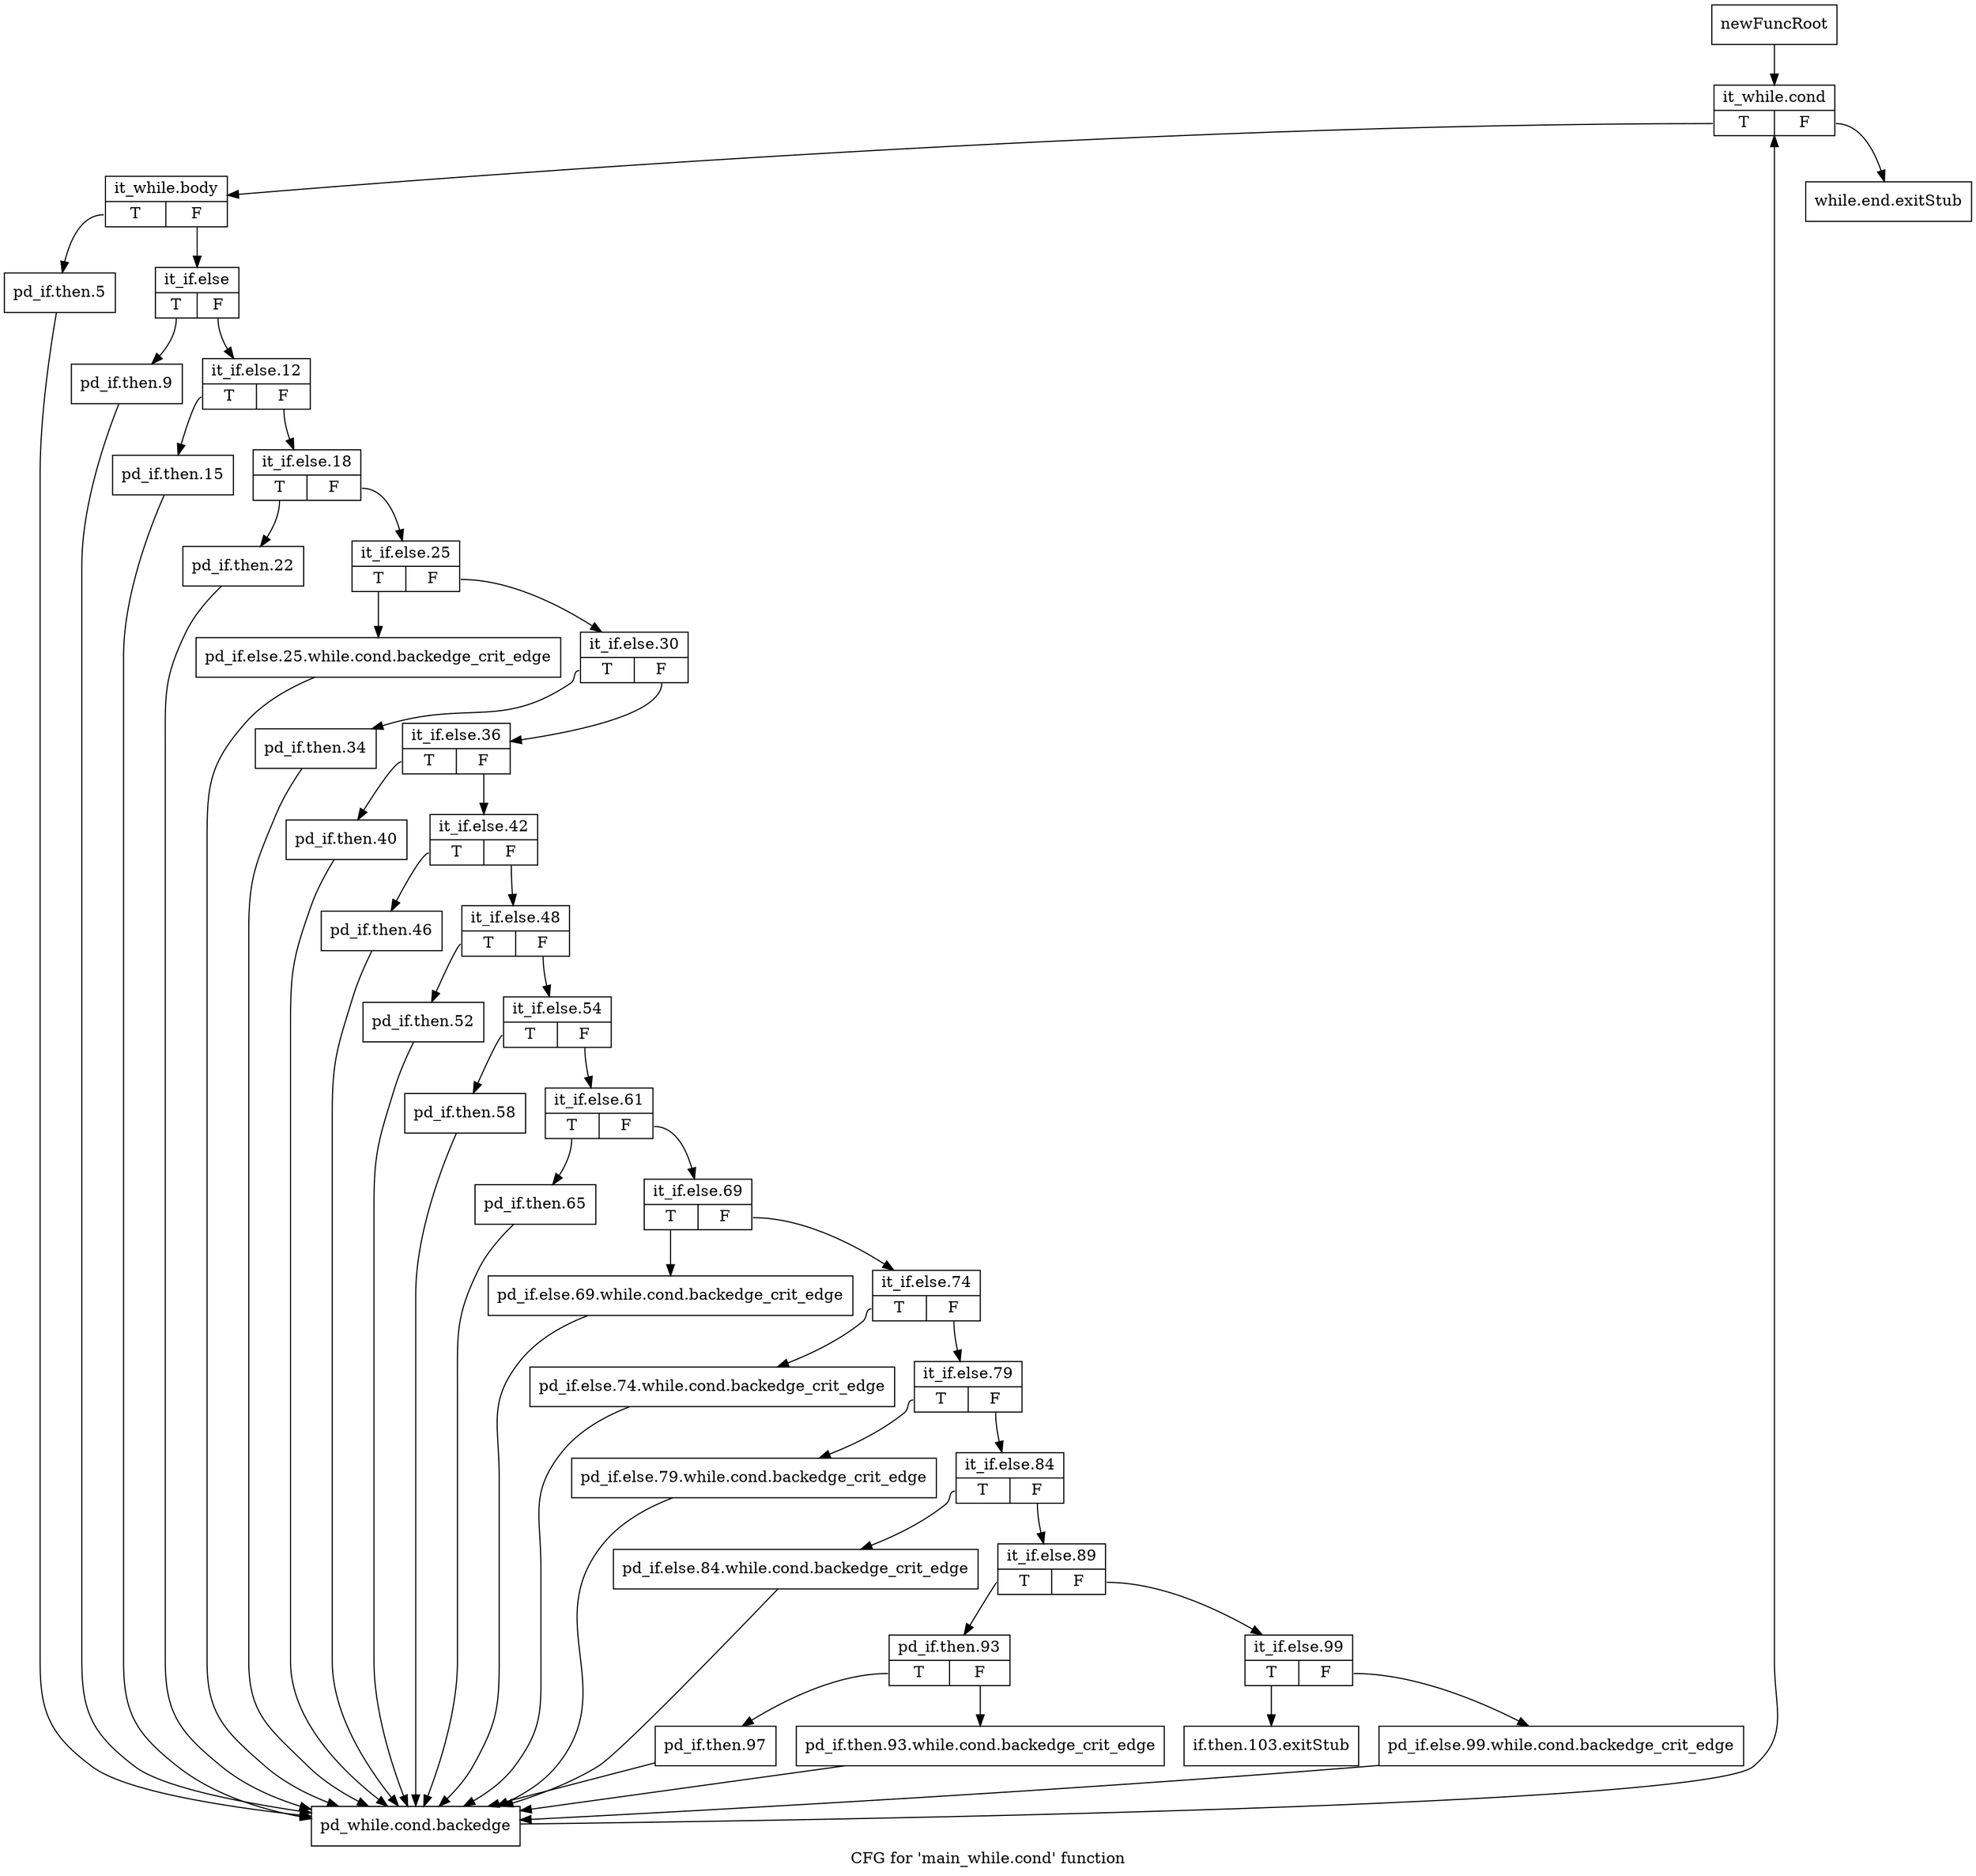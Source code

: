 digraph "CFG for 'main_while.cond' function" {
	label="CFG for 'main_while.cond' function";

	Node0x31366b0 [shape=record,label="{newFuncRoot}"];
	Node0x31366b0 -> Node0x31367a0;
	Node0x3136700 [shape=record,label="{while.end.exitStub}"];
	Node0x3136750 [shape=record,label="{if.then.103.exitStub}"];
	Node0x31367a0 [shape=record,label="{it_while.cond|{<s0>T|<s1>F}}"];
	Node0x31367a0:s0 -> Node0x31367f0;
	Node0x31367a0:s1 -> Node0x3136700;
	Node0x31367f0 [shape=record,label="{it_while.body|{<s0>T|<s1>F}}"];
	Node0x31367f0:s0 -> Node0x31372e0;
	Node0x31367f0:s1 -> Node0x3136840;
	Node0x3136840 [shape=record,label="{it_if.else|{<s0>T|<s1>F}}"];
	Node0x3136840:s0 -> Node0x3137290;
	Node0x3136840:s1 -> Node0x3136890;
	Node0x3136890 [shape=record,label="{it_if.else.12|{<s0>T|<s1>F}}"];
	Node0x3136890:s0 -> Node0x3137240;
	Node0x3136890:s1 -> Node0x31368e0;
	Node0x31368e0 [shape=record,label="{it_if.else.18|{<s0>T|<s1>F}}"];
	Node0x31368e0:s0 -> Node0x31371f0;
	Node0x31368e0:s1 -> Node0x3136930;
	Node0x3136930 [shape=record,label="{it_if.else.25|{<s0>T|<s1>F}}"];
	Node0x3136930:s0 -> Node0x31371a0;
	Node0x3136930:s1 -> Node0x3136980;
	Node0x3136980 [shape=record,label="{it_if.else.30|{<s0>T|<s1>F}}"];
	Node0x3136980:s0 -> Node0x3137150;
	Node0x3136980:s1 -> Node0x31369d0;
	Node0x31369d0 [shape=record,label="{it_if.else.36|{<s0>T|<s1>F}}"];
	Node0x31369d0:s0 -> Node0x3137100;
	Node0x31369d0:s1 -> Node0x3136a20;
	Node0x3136a20 [shape=record,label="{it_if.else.42|{<s0>T|<s1>F}}"];
	Node0x3136a20:s0 -> Node0x31370b0;
	Node0x3136a20:s1 -> Node0x3136a70;
	Node0x3136a70 [shape=record,label="{it_if.else.48|{<s0>T|<s1>F}}"];
	Node0x3136a70:s0 -> Node0x3137060;
	Node0x3136a70:s1 -> Node0x3136ac0;
	Node0x3136ac0 [shape=record,label="{it_if.else.54|{<s0>T|<s1>F}}"];
	Node0x3136ac0:s0 -> Node0x3137010;
	Node0x3136ac0:s1 -> Node0x3136b10;
	Node0x3136b10 [shape=record,label="{it_if.else.61|{<s0>T|<s1>F}}"];
	Node0x3136b10:s0 -> Node0x3136fc0;
	Node0x3136b10:s1 -> Node0x3136b60;
	Node0x3136b60 [shape=record,label="{it_if.else.69|{<s0>T|<s1>F}}"];
	Node0x3136b60:s0 -> Node0x3136f70;
	Node0x3136b60:s1 -> Node0x3136bb0;
	Node0x3136bb0 [shape=record,label="{it_if.else.74|{<s0>T|<s1>F}}"];
	Node0x3136bb0:s0 -> Node0x3136f20;
	Node0x3136bb0:s1 -> Node0x3136c00;
	Node0x3136c00 [shape=record,label="{it_if.else.79|{<s0>T|<s1>F}}"];
	Node0x3136c00:s0 -> Node0x3136ed0;
	Node0x3136c00:s1 -> Node0x3136c50;
	Node0x3136c50 [shape=record,label="{it_if.else.84|{<s0>T|<s1>F}}"];
	Node0x3136c50:s0 -> Node0x3136e80;
	Node0x3136c50:s1 -> Node0x3136ca0;
	Node0x3136ca0 [shape=record,label="{it_if.else.89|{<s0>T|<s1>F}}"];
	Node0x3136ca0:s0 -> Node0x3136d90;
	Node0x3136ca0:s1 -> Node0x3136cf0;
	Node0x3136cf0 [shape=record,label="{it_if.else.99|{<s0>T|<s1>F}}"];
	Node0x3136cf0:s0 -> Node0x3136750;
	Node0x3136cf0:s1 -> Node0x3136d40;
	Node0x3136d40 [shape=record,label="{pd_if.else.99.while.cond.backedge_crit_edge}"];
	Node0x3136d40 -> Node0x3137330;
	Node0x3136d90 [shape=record,label="{pd_if.then.93|{<s0>T|<s1>F}}"];
	Node0x3136d90:s0 -> Node0x3136e30;
	Node0x3136d90:s1 -> Node0x3136de0;
	Node0x3136de0 [shape=record,label="{pd_if.then.93.while.cond.backedge_crit_edge}"];
	Node0x3136de0 -> Node0x3137330;
	Node0x3136e30 [shape=record,label="{pd_if.then.97}"];
	Node0x3136e30 -> Node0x3137330;
	Node0x3136e80 [shape=record,label="{pd_if.else.84.while.cond.backedge_crit_edge}"];
	Node0x3136e80 -> Node0x3137330;
	Node0x3136ed0 [shape=record,label="{pd_if.else.79.while.cond.backedge_crit_edge}"];
	Node0x3136ed0 -> Node0x3137330;
	Node0x3136f20 [shape=record,label="{pd_if.else.74.while.cond.backedge_crit_edge}"];
	Node0x3136f20 -> Node0x3137330;
	Node0x3136f70 [shape=record,label="{pd_if.else.69.while.cond.backedge_crit_edge}"];
	Node0x3136f70 -> Node0x3137330;
	Node0x3136fc0 [shape=record,label="{pd_if.then.65}"];
	Node0x3136fc0 -> Node0x3137330;
	Node0x3137010 [shape=record,label="{pd_if.then.58}"];
	Node0x3137010 -> Node0x3137330;
	Node0x3137060 [shape=record,label="{pd_if.then.52}"];
	Node0x3137060 -> Node0x3137330;
	Node0x31370b0 [shape=record,label="{pd_if.then.46}"];
	Node0x31370b0 -> Node0x3137330;
	Node0x3137100 [shape=record,label="{pd_if.then.40}"];
	Node0x3137100 -> Node0x3137330;
	Node0x3137150 [shape=record,label="{pd_if.then.34}"];
	Node0x3137150 -> Node0x3137330;
	Node0x31371a0 [shape=record,label="{pd_if.else.25.while.cond.backedge_crit_edge}"];
	Node0x31371a0 -> Node0x3137330;
	Node0x31371f0 [shape=record,label="{pd_if.then.22}"];
	Node0x31371f0 -> Node0x3137330;
	Node0x3137240 [shape=record,label="{pd_if.then.15}"];
	Node0x3137240 -> Node0x3137330;
	Node0x3137290 [shape=record,label="{pd_if.then.9}"];
	Node0x3137290 -> Node0x3137330;
	Node0x31372e0 [shape=record,label="{pd_if.then.5}"];
	Node0x31372e0 -> Node0x3137330;
	Node0x3137330 [shape=record,label="{pd_while.cond.backedge}"];
	Node0x3137330 -> Node0x31367a0;
}
